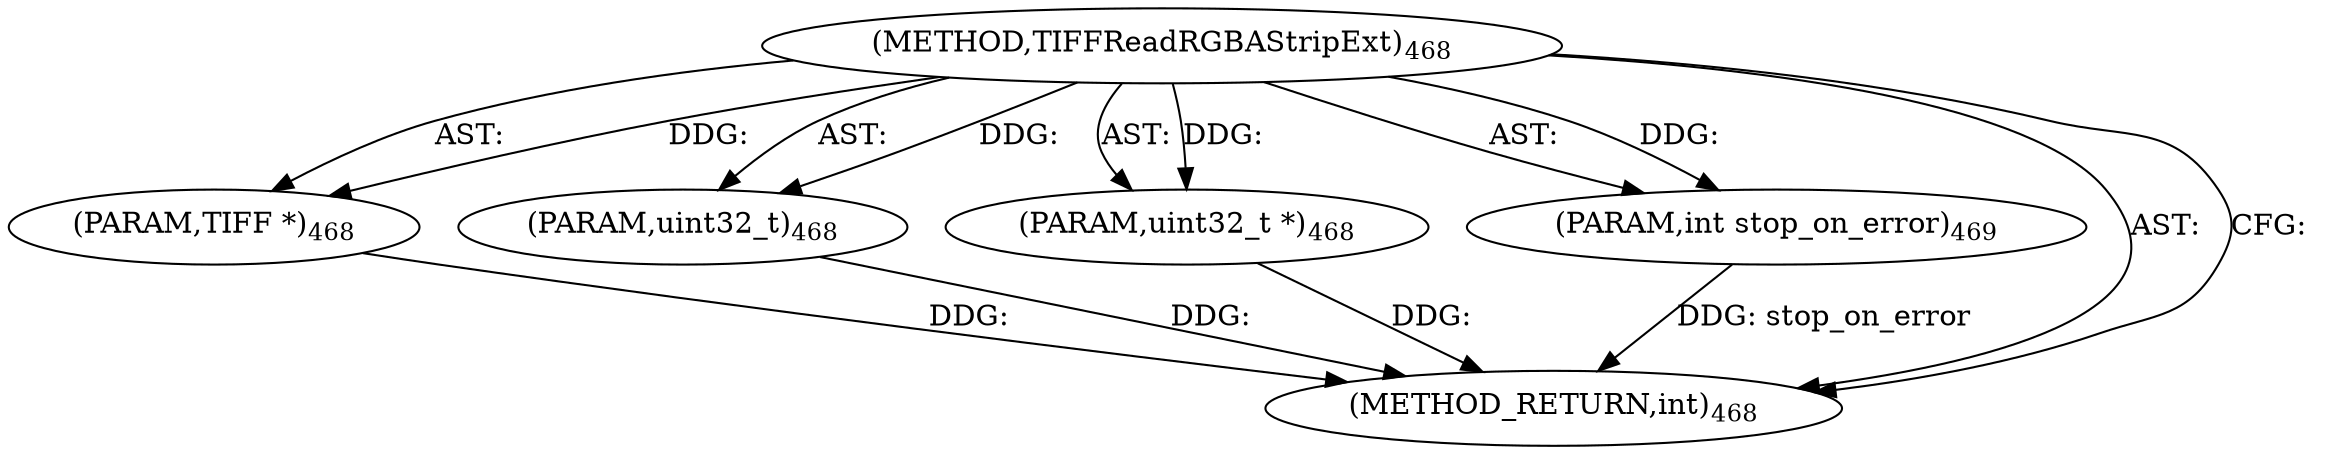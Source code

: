 digraph "TIFFReadRGBAStripExt" {  
"8904" [label = <(METHOD,TIFFReadRGBAStripExt)<SUB>468</SUB>> ]
"8905" [label = <(PARAM,TIFF *)<SUB>468</SUB>> ]
"8906" [label = <(PARAM,uint32_t)<SUB>468</SUB>> ]
"8907" [label = <(PARAM,uint32_t *)<SUB>468</SUB>> ]
"8908" [label = <(PARAM,int stop_on_error)<SUB>469</SUB>> ]
"8909" [label = <(METHOD_RETURN,int)<SUB>468</SUB>> ]
  "8904" -> "8905"  [ label = "AST: "] 
  "8904" -> "8906"  [ label = "AST: "] 
  "8904" -> "8907"  [ label = "AST: "] 
  "8904" -> "8908"  [ label = "AST: "] 
  "8904" -> "8909"  [ label = "AST: "] 
  "8904" -> "8909"  [ label = "CFG: "] 
  "8905" -> "8909"  [ label = "DDG: "] 
  "8906" -> "8909"  [ label = "DDG: "] 
  "8907" -> "8909"  [ label = "DDG: "] 
  "8908" -> "8909"  [ label = "DDG: stop_on_error"] 
  "8904" -> "8905"  [ label = "DDG: "] 
  "8904" -> "8906"  [ label = "DDG: "] 
  "8904" -> "8907"  [ label = "DDG: "] 
  "8904" -> "8908"  [ label = "DDG: "] 
}
